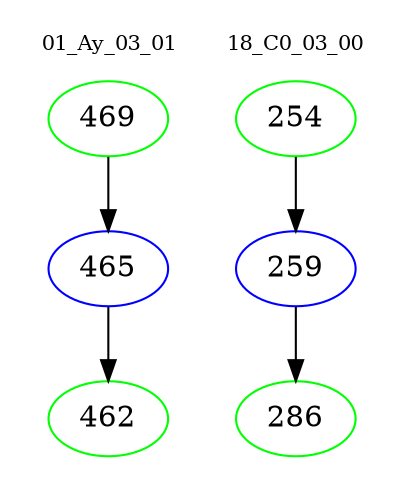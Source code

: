 digraph{
subgraph cluster_0 {
color = white
label = "01_Ay_03_01";
fontsize=10;
T0_469 [label="469", color="green"]
T0_469 -> T0_465 [color="black"]
T0_465 [label="465", color="blue"]
T0_465 -> T0_462 [color="black"]
T0_462 [label="462", color="green"]
}
subgraph cluster_1 {
color = white
label = "18_C0_03_00";
fontsize=10;
T1_254 [label="254", color="green"]
T1_254 -> T1_259 [color="black"]
T1_259 [label="259", color="blue"]
T1_259 -> T1_286 [color="black"]
T1_286 [label="286", color="green"]
}
}
